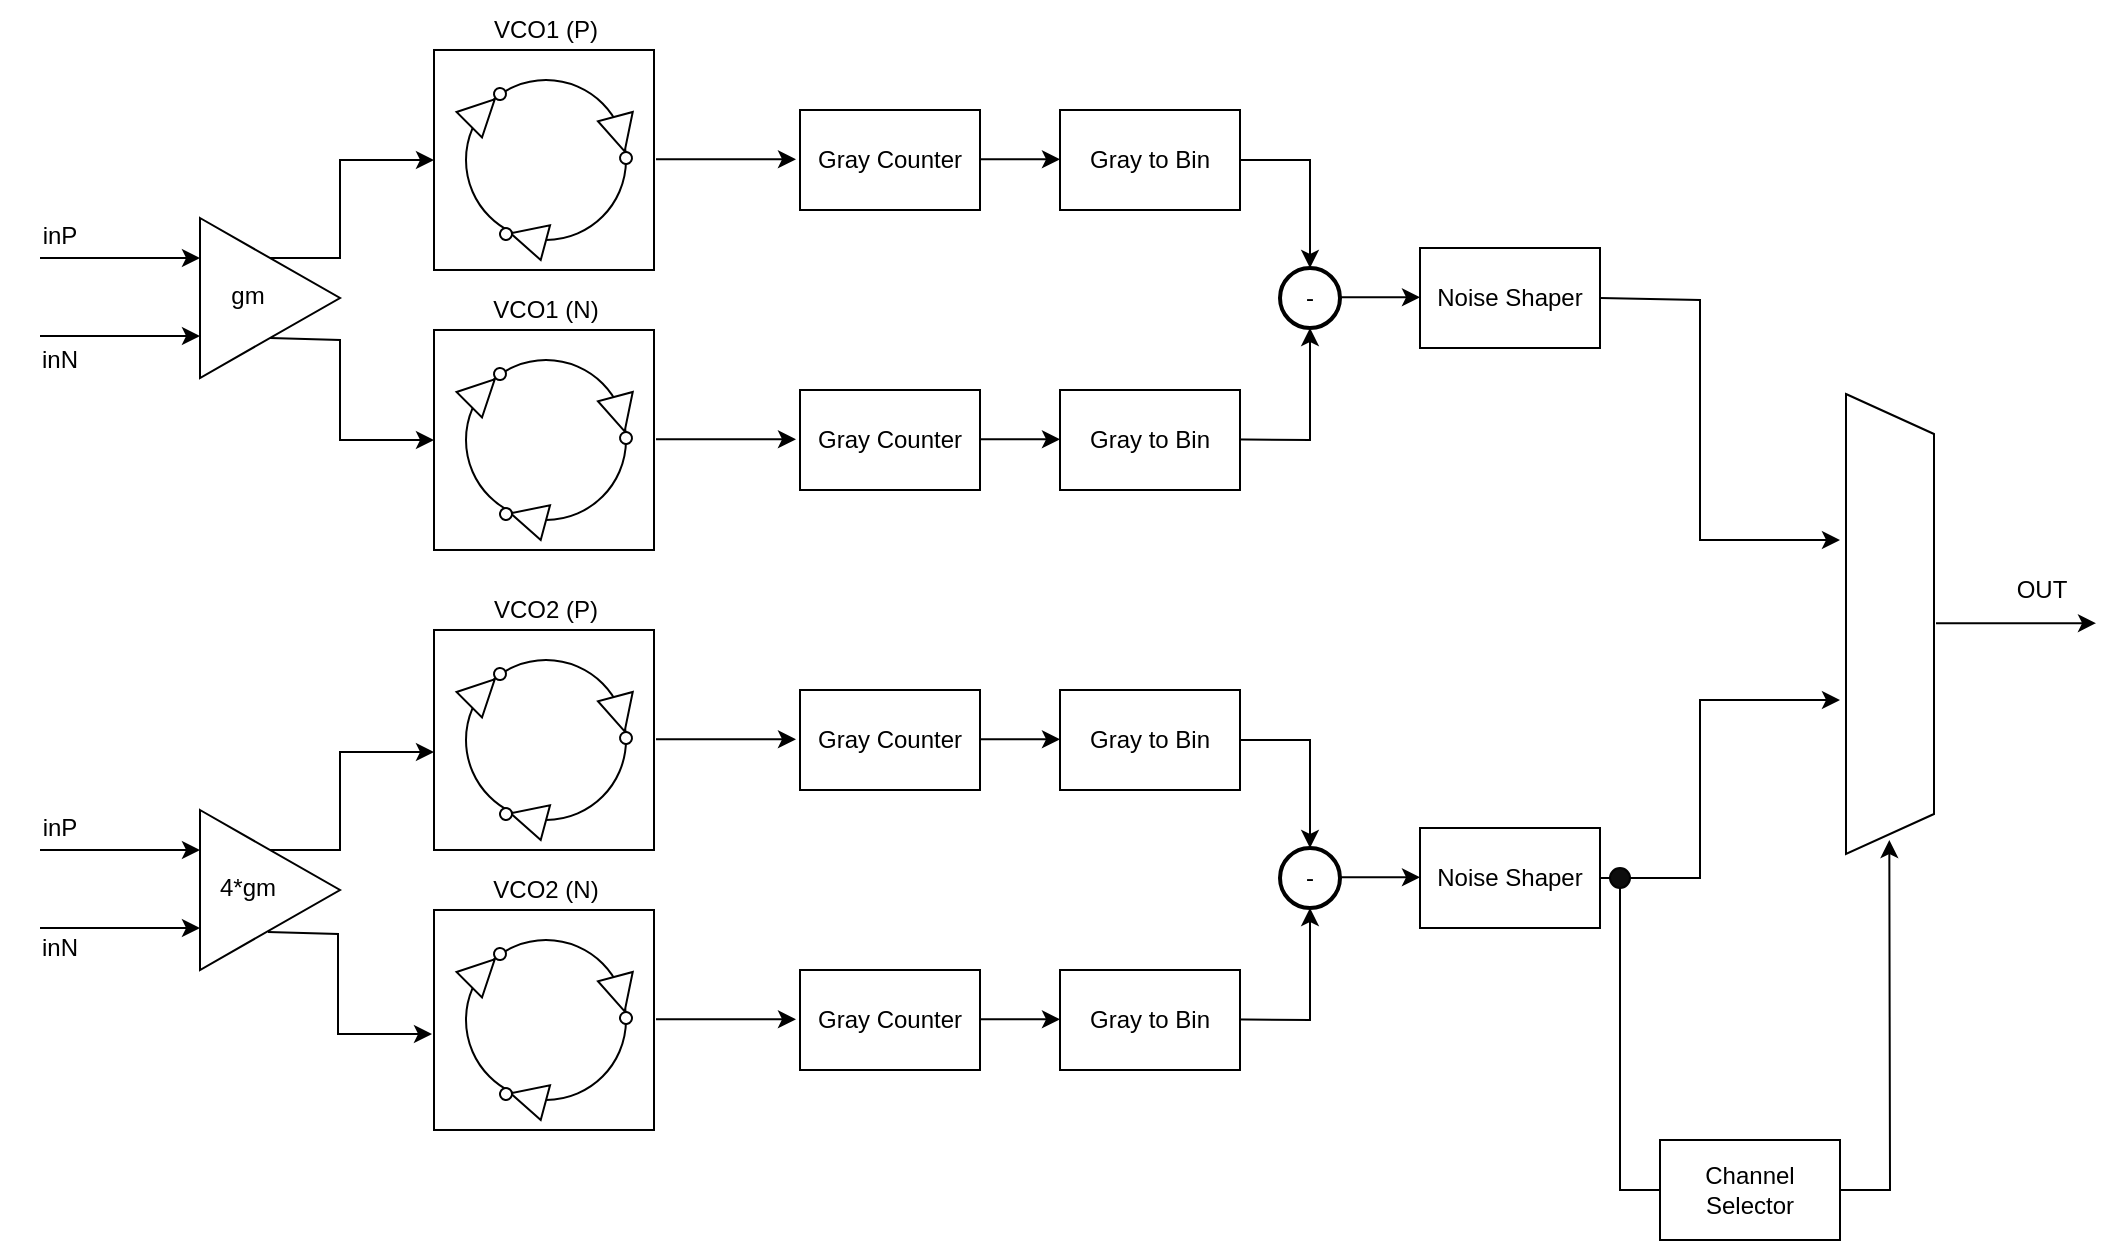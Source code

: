 <mxfile version="24.2.5" type="device">
  <diagram name="Página-1" id="vWzNRjOR9Ks29tTF5a40">
    <mxGraphModel dx="1434" dy="836" grid="1" gridSize="10" guides="1" tooltips="1" connect="1" arrows="1" fold="1" page="1" pageScale="1" pageWidth="827" pageHeight="1169" math="0" shadow="0">
      <root>
        <mxCell id="0" />
        <mxCell id="1" parent="0" />
        <mxCell id="71fPDlAOqVY9vGuEpqN3-27" value="" style="group;rotation=-135;" vertex="1" connectable="0" parent="1">
          <mxGeometry x="414" y="199.996" width="110" height="100.004" as="geometry" />
        </mxCell>
        <mxCell id="71fPDlAOqVY9vGuEpqN3-51" value="" style="rounded=0;whiteSpace=wrap;html=1;" vertex="1" parent="71fPDlAOqVY9vGuEpqN3-27">
          <mxGeometry x="-7" y="-5" width="110" height="110" as="geometry" />
        </mxCell>
        <mxCell id="71fPDlAOqVY9vGuEpqN3-11" value="" style="ellipse;whiteSpace=wrap;html=1;aspect=fixed;rotation=-135;" vertex="1" parent="71fPDlAOqVY9vGuEpqN3-27">
          <mxGeometry x="9" y="10" width="80" height="80" as="geometry" />
        </mxCell>
        <mxCell id="71fPDlAOqVY9vGuEpqN3-14" value="" style="group;rotation=-165;" vertex="1" connectable="0" parent="71fPDlAOqVY9vGuEpqN3-27">
          <mxGeometry x="25" y="79" width="24" height="18" as="geometry" />
        </mxCell>
        <mxCell id="71fPDlAOqVY9vGuEpqN3-12" value="" style="triangle;whiteSpace=wrap;html=1;rotation=-165;" vertex="1" parent="71fPDlAOqVY9vGuEpqN3-14">
          <mxGeometry x="6" y="1" width="18" height="18" as="geometry" />
        </mxCell>
        <mxCell id="71fPDlAOqVY9vGuEpqN3-13" value="" style="ellipse;whiteSpace=wrap;html=1;aspect=fixed;rotation=-165;" vertex="1" parent="71fPDlAOqVY9vGuEpqN3-14">
          <mxGeometry x="1" y="5" width="6" height="6" as="geometry" />
        </mxCell>
        <mxCell id="71fPDlAOqVY9vGuEpqN3-20" value="" style="triangle;whiteSpace=wrap;html=1;rotation=-45;" vertex="1" parent="71fPDlAOqVY9vGuEpqN3-27">
          <mxGeometry x="8" y="17" width="18" height="18" as="geometry" />
        </mxCell>
        <mxCell id="71fPDlAOqVY9vGuEpqN3-21" value="" style="ellipse;whiteSpace=wrap;html=1;aspect=fixed;rotation=-186;" vertex="1" parent="71fPDlAOqVY9vGuEpqN3-27">
          <mxGeometry x="23" y="14" width="6" height="6" as="geometry" />
        </mxCell>
        <mxCell id="71fPDlAOqVY9vGuEpqN3-24" value="" style="group;rotation=-285;" vertex="1" connectable="0" parent="71fPDlAOqVY9vGuEpqN3-27">
          <mxGeometry x="74" y="31" width="24" height="18" as="geometry" />
        </mxCell>
        <mxCell id="71fPDlAOqVY9vGuEpqN3-25" value="" style="triangle;whiteSpace=wrap;html=1;rotation=-285;" vertex="1" parent="71fPDlAOqVY9vGuEpqN3-24">
          <mxGeometry x="3" y="-3" width="18" height="18" as="geometry" />
        </mxCell>
        <mxCell id="71fPDlAOqVY9vGuEpqN3-26" value="" style="ellipse;whiteSpace=wrap;html=1;aspect=fixed;rotation=-285;" vertex="1" parent="71fPDlAOqVY9vGuEpqN3-24">
          <mxGeometry x="12" y="15" width="6" height="6" as="geometry" />
        </mxCell>
        <mxCell id="71fPDlAOqVY9vGuEpqN3-38" value="VCO1 (P)" style="text;html=1;align=center;verticalAlign=middle;whiteSpace=wrap;rounded=0;" vertex="1" parent="71fPDlAOqVY9vGuEpqN3-27">
          <mxGeometry x="19" y="-29.996" width="60" height="30" as="geometry" />
        </mxCell>
        <mxCell id="71fPDlAOqVY9vGuEpqN3-40" value="" style="endArrow=classic;html=1;rounded=0;" edge="1" parent="1">
          <mxGeometry width="50" height="50" relative="1" as="geometry">
            <mxPoint x="518" y="249.65" as="sourcePoint" />
            <mxPoint x="588" y="249.65" as="targetPoint" />
          </mxGeometry>
        </mxCell>
        <mxCell id="71fPDlAOqVY9vGuEpqN3-42" value="Gray Counter" style="rounded=0;whiteSpace=wrap;html=1;" vertex="1" parent="1">
          <mxGeometry x="590" y="225" width="90" height="50" as="geometry" />
        </mxCell>
        <mxCell id="71fPDlAOqVY9vGuEpqN3-45" value="" style="endArrow=classic;html=1;rounded=0;exitX=1;exitY=0.5;exitDx=0;exitDy=0;" edge="1" parent="1">
          <mxGeometry width="50" height="50" relative="1" as="geometry">
            <mxPoint x="680.0" y="249.66" as="sourcePoint" />
            <mxPoint x="720" y="249.66" as="targetPoint" />
          </mxGeometry>
        </mxCell>
        <mxCell id="71fPDlAOqVY9vGuEpqN3-46" value="" style="endArrow=classic;html=1;rounded=0;exitX=1;exitY=0.5;exitDx=0;exitDy=0;entryX=0.5;entryY=1;entryDx=0;entryDy=0;entryPerimeter=0;" edge="1" parent="1" target="71fPDlAOqVY9vGuEpqN3-49">
          <mxGeometry width="50" height="50" relative="1" as="geometry">
            <mxPoint x="800" y="389.65" as="sourcePoint" />
            <mxPoint x="840" y="389.65" as="targetPoint" />
            <Array as="points">
              <mxPoint x="845" y="390" />
            </Array>
          </mxGeometry>
        </mxCell>
        <mxCell id="71fPDlAOqVY9vGuEpqN3-47" value="Gray to Bin" style="rounded=0;whiteSpace=wrap;html=1;" vertex="1" parent="1">
          <mxGeometry x="720" y="225" width="90" height="50" as="geometry" />
        </mxCell>
        <mxCell id="71fPDlAOqVY9vGuEpqN3-48" value="Noise Shaper" style="rounded=0;whiteSpace=wrap;html=1;" vertex="1" parent="1">
          <mxGeometry x="900" y="294" width="90" height="50" as="geometry" />
        </mxCell>
        <mxCell id="71fPDlAOqVY9vGuEpqN3-49" value="-" style="strokeWidth=2;html=1;shape=mxgraph.flowchart.start_2;whiteSpace=wrap;" vertex="1" parent="1">
          <mxGeometry x="830" y="304" width="30" height="30" as="geometry" />
        </mxCell>
        <mxCell id="71fPDlAOqVY9vGuEpqN3-54" value="" style="group;rotation=-135;" vertex="1" connectable="0" parent="1">
          <mxGeometry x="414" y="339.996" width="110" height="100.004" as="geometry" />
        </mxCell>
        <mxCell id="71fPDlAOqVY9vGuEpqN3-55" value="" style="rounded=0;whiteSpace=wrap;html=1;" vertex="1" parent="71fPDlAOqVY9vGuEpqN3-54">
          <mxGeometry x="-7" y="-5" width="110" height="110" as="geometry" />
        </mxCell>
        <mxCell id="71fPDlAOqVY9vGuEpqN3-56" value="" style="ellipse;whiteSpace=wrap;html=1;aspect=fixed;rotation=-135;" vertex="1" parent="71fPDlAOqVY9vGuEpqN3-54">
          <mxGeometry x="9" y="10" width="80" height="80" as="geometry" />
        </mxCell>
        <mxCell id="71fPDlAOqVY9vGuEpqN3-57" value="" style="group;rotation=-165;" vertex="1" connectable="0" parent="71fPDlAOqVY9vGuEpqN3-54">
          <mxGeometry x="25" y="79" width="24" height="18" as="geometry" />
        </mxCell>
        <mxCell id="71fPDlAOqVY9vGuEpqN3-58" value="" style="triangle;whiteSpace=wrap;html=1;rotation=-165;" vertex="1" parent="71fPDlAOqVY9vGuEpqN3-57">
          <mxGeometry x="6" y="1" width="18" height="18" as="geometry" />
        </mxCell>
        <mxCell id="71fPDlAOqVY9vGuEpqN3-59" value="" style="ellipse;whiteSpace=wrap;html=1;aspect=fixed;rotation=-165;" vertex="1" parent="71fPDlAOqVY9vGuEpqN3-57">
          <mxGeometry x="1" y="5" width="6" height="6" as="geometry" />
        </mxCell>
        <mxCell id="71fPDlAOqVY9vGuEpqN3-60" value="" style="triangle;whiteSpace=wrap;html=1;rotation=-45;" vertex="1" parent="71fPDlAOqVY9vGuEpqN3-54">
          <mxGeometry x="8" y="17" width="18" height="18" as="geometry" />
        </mxCell>
        <mxCell id="71fPDlAOqVY9vGuEpqN3-61" value="" style="ellipse;whiteSpace=wrap;html=1;aspect=fixed;rotation=-186;" vertex="1" parent="71fPDlAOqVY9vGuEpqN3-54">
          <mxGeometry x="23" y="14" width="6" height="6" as="geometry" />
        </mxCell>
        <mxCell id="71fPDlAOqVY9vGuEpqN3-62" value="" style="group;rotation=-285;" vertex="1" connectable="0" parent="71fPDlAOqVY9vGuEpqN3-54">
          <mxGeometry x="74" y="31" width="24" height="18" as="geometry" />
        </mxCell>
        <mxCell id="71fPDlAOqVY9vGuEpqN3-63" value="" style="triangle;whiteSpace=wrap;html=1;rotation=-285;" vertex="1" parent="71fPDlAOqVY9vGuEpqN3-62">
          <mxGeometry x="3" y="-3" width="18" height="18" as="geometry" />
        </mxCell>
        <mxCell id="71fPDlAOqVY9vGuEpqN3-64" value="" style="ellipse;whiteSpace=wrap;html=1;aspect=fixed;rotation=-285;" vertex="1" parent="71fPDlAOqVY9vGuEpqN3-62">
          <mxGeometry x="12" y="15" width="6" height="6" as="geometry" />
        </mxCell>
        <mxCell id="71fPDlAOqVY9vGuEpqN3-65" value="VCO1 (N)" style="text;html=1;align=center;verticalAlign=middle;whiteSpace=wrap;rounded=0;" vertex="1" parent="71fPDlAOqVY9vGuEpqN3-54">
          <mxGeometry x="19" y="-29.996" width="60" height="30" as="geometry" />
        </mxCell>
        <mxCell id="71fPDlAOqVY9vGuEpqN3-66" value="" style="endArrow=classic;html=1;rounded=0;" edge="1" parent="1">
          <mxGeometry width="50" height="50" relative="1" as="geometry">
            <mxPoint x="518" y="389.65" as="sourcePoint" />
            <mxPoint x="588" y="389.65" as="targetPoint" />
          </mxGeometry>
        </mxCell>
        <mxCell id="71fPDlAOqVY9vGuEpqN3-67" value="Gray Counter" style="rounded=0;whiteSpace=wrap;html=1;" vertex="1" parent="1">
          <mxGeometry x="590" y="365" width="90" height="50" as="geometry" />
        </mxCell>
        <mxCell id="71fPDlAOqVY9vGuEpqN3-68" value="" style="endArrow=classic;html=1;rounded=0;exitX=1;exitY=0.5;exitDx=0;exitDy=0;" edge="1" parent="1">
          <mxGeometry width="50" height="50" relative="1" as="geometry">
            <mxPoint x="680.0" y="389.66" as="sourcePoint" />
            <mxPoint x="720" y="389.66" as="targetPoint" />
          </mxGeometry>
        </mxCell>
        <mxCell id="71fPDlAOqVY9vGuEpqN3-69" value="Gray to Bin" style="rounded=0;whiteSpace=wrap;html=1;" vertex="1" parent="1">
          <mxGeometry x="720" y="365" width="90" height="50" as="geometry" />
        </mxCell>
        <mxCell id="71fPDlAOqVY9vGuEpqN3-70" value="" style="endArrow=classic;html=1;rounded=0;exitX=1;exitY=0.5;exitDx=0;exitDy=0;entryX=0.5;entryY=0;entryDx=0;entryDy=0;entryPerimeter=0;" edge="1" parent="1" source="71fPDlAOqVY9vGuEpqN3-47" target="71fPDlAOqVY9vGuEpqN3-49">
          <mxGeometry width="50" height="50" relative="1" as="geometry">
            <mxPoint x="730" y="300" as="sourcePoint" />
            <mxPoint x="780" y="250" as="targetPoint" />
            <Array as="points">
              <mxPoint x="845" y="250" />
            </Array>
          </mxGeometry>
        </mxCell>
        <mxCell id="71fPDlAOqVY9vGuEpqN3-71" value="" style="endArrow=classic;html=1;rounded=0;exitX=1;exitY=0.5;exitDx=0;exitDy=0;" edge="1" parent="1">
          <mxGeometry width="50" height="50" relative="1" as="geometry">
            <mxPoint x="860.0" y="318.66" as="sourcePoint" />
            <mxPoint x="900" y="318.66" as="targetPoint" />
          </mxGeometry>
        </mxCell>
        <mxCell id="71fPDlAOqVY9vGuEpqN3-72" value="" style="shape=trapezoid;perimeter=trapezoidPerimeter;whiteSpace=wrap;html=1;fixedSize=1;rotation=90;" vertex="1" parent="1">
          <mxGeometry x="1020" y="460" width="230" height="44" as="geometry" />
        </mxCell>
        <mxCell id="71fPDlAOqVY9vGuEpqN3-73" value="" style="endArrow=classic;html=1;rounded=0;exitX=1;exitY=0.5;exitDx=0;exitDy=0;" edge="1" parent="1" source="71fPDlAOqVY9vGuEpqN3-116">
          <mxGeometry width="50" height="50" relative="1" as="geometry">
            <mxPoint x="1134.66" y="650" as="sourcePoint" />
            <mxPoint x="1134.66" y="590" as="targetPoint" />
            <Array as="points">
              <mxPoint x="1135" y="765" />
            </Array>
          </mxGeometry>
        </mxCell>
        <mxCell id="71fPDlAOqVY9vGuEpqN3-74" value="" style="group;rotation=-135;" vertex="1" connectable="0" parent="1">
          <mxGeometry x="414" y="489.996" width="110" height="100.004" as="geometry" />
        </mxCell>
        <mxCell id="71fPDlAOqVY9vGuEpqN3-75" value="" style="rounded=0;whiteSpace=wrap;html=1;" vertex="1" parent="71fPDlAOqVY9vGuEpqN3-74">
          <mxGeometry x="-7" y="-5" width="110" height="110" as="geometry" />
        </mxCell>
        <mxCell id="71fPDlAOqVY9vGuEpqN3-76" value="" style="ellipse;whiteSpace=wrap;html=1;aspect=fixed;rotation=-135;" vertex="1" parent="71fPDlAOqVY9vGuEpqN3-74">
          <mxGeometry x="9" y="10" width="80" height="80" as="geometry" />
        </mxCell>
        <mxCell id="71fPDlAOqVY9vGuEpqN3-77" value="" style="group;rotation=-165;" vertex="1" connectable="0" parent="71fPDlAOqVY9vGuEpqN3-74">
          <mxGeometry x="25" y="79" width="24" height="18" as="geometry" />
        </mxCell>
        <mxCell id="71fPDlAOqVY9vGuEpqN3-78" value="" style="triangle;whiteSpace=wrap;html=1;rotation=-165;" vertex="1" parent="71fPDlAOqVY9vGuEpqN3-77">
          <mxGeometry x="6" y="1" width="18" height="18" as="geometry" />
        </mxCell>
        <mxCell id="71fPDlAOqVY9vGuEpqN3-79" value="" style="ellipse;whiteSpace=wrap;html=1;aspect=fixed;rotation=-165;" vertex="1" parent="71fPDlAOqVY9vGuEpqN3-77">
          <mxGeometry x="1" y="5" width="6" height="6" as="geometry" />
        </mxCell>
        <mxCell id="71fPDlAOqVY9vGuEpqN3-80" value="" style="triangle;whiteSpace=wrap;html=1;rotation=-45;" vertex="1" parent="71fPDlAOqVY9vGuEpqN3-74">
          <mxGeometry x="8" y="17" width="18" height="18" as="geometry" />
        </mxCell>
        <mxCell id="71fPDlAOqVY9vGuEpqN3-81" value="" style="ellipse;whiteSpace=wrap;html=1;aspect=fixed;rotation=-186;" vertex="1" parent="71fPDlAOqVY9vGuEpqN3-74">
          <mxGeometry x="23" y="14" width="6" height="6" as="geometry" />
        </mxCell>
        <mxCell id="71fPDlAOqVY9vGuEpqN3-82" value="" style="group;rotation=-285;" vertex="1" connectable="0" parent="71fPDlAOqVY9vGuEpqN3-74">
          <mxGeometry x="74" y="31" width="24" height="18" as="geometry" />
        </mxCell>
        <mxCell id="71fPDlAOqVY9vGuEpqN3-83" value="" style="triangle;whiteSpace=wrap;html=1;rotation=-285;" vertex="1" parent="71fPDlAOqVY9vGuEpqN3-82">
          <mxGeometry x="3" y="-3" width="18" height="18" as="geometry" />
        </mxCell>
        <mxCell id="71fPDlAOqVY9vGuEpqN3-84" value="" style="ellipse;whiteSpace=wrap;html=1;aspect=fixed;rotation=-285;" vertex="1" parent="71fPDlAOqVY9vGuEpqN3-82">
          <mxGeometry x="12" y="15" width="6" height="6" as="geometry" />
        </mxCell>
        <mxCell id="71fPDlAOqVY9vGuEpqN3-85" value="VCO2 (P)" style="text;html=1;align=center;verticalAlign=middle;whiteSpace=wrap;rounded=0;" vertex="1" parent="71fPDlAOqVY9vGuEpqN3-74">
          <mxGeometry x="19" y="-29.996" width="60" height="30" as="geometry" />
        </mxCell>
        <mxCell id="71fPDlAOqVY9vGuEpqN3-86" value="" style="endArrow=classic;html=1;rounded=0;" edge="1" parent="1">
          <mxGeometry width="50" height="50" relative="1" as="geometry">
            <mxPoint x="518" y="539.65" as="sourcePoint" />
            <mxPoint x="588" y="539.65" as="targetPoint" />
          </mxGeometry>
        </mxCell>
        <mxCell id="71fPDlAOqVY9vGuEpqN3-87" value="Gray Counter" style="rounded=0;whiteSpace=wrap;html=1;" vertex="1" parent="1">
          <mxGeometry x="590" y="515" width="90" height="50" as="geometry" />
        </mxCell>
        <mxCell id="71fPDlAOqVY9vGuEpqN3-88" value="" style="endArrow=classic;html=1;rounded=0;exitX=1;exitY=0.5;exitDx=0;exitDy=0;" edge="1" parent="1">
          <mxGeometry width="50" height="50" relative="1" as="geometry">
            <mxPoint x="680.0" y="539.66" as="sourcePoint" />
            <mxPoint x="720" y="539.66" as="targetPoint" />
          </mxGeometry>
        </mxCell>
        <mxCell id="71fPDlAOqVY9vGuEpqN3-89" value="" style="endArrow=classic;html=1;rounded=0;exitX=1;exitY=0.5;exitDx=0;exitDy=0;entryX=0.5;entryY=1;entryDx=0;entryDy=0;entryPerimeter=0;" edge="1" parent="1" target="71fPDlAOqVY9vGuEpqN3-92">
          <mxGeometry width="50" height="50" relative="1" as="geometry">
            <mxPoint x="800" y="679.65" as="sourcePoint" />
            <mxPoint x="840" y="679.65" as="targetPoint" />
            <Array as="points">
              <mxPoint x="845" y="680" />
            </Array>
          </mxGeometry>
        </mxCell>
        <mxCell id="71fPDlAOqVY9vGuEpqN3-90" value="Gray to Bin" style="rounded=0;whiteSpace=wrap;html=1;" vertex="1" parent="1">
          <mxGeometry x="720" y="515" width="90" height="50" as="geometry" />
        </mxCell>
        <mxCell id="71fPDlAOqVY9vGuEpqN3-91" value="Noise Shaper" style="rounded=0;whiteSpace=wrap;html=1;" vertex="1" parent="1">
          <mxGeometry x="900" y="584" width="90" height="50" as="geometry" />
        </mxCell>
        <mxCell id="71fPDlAOqVY9vGuEpqN3-92" value="-" style="strokeWidth=2;html=1;shape=mxgraph.flowchart.start_2;whiteSpace=wrap;" vertex="1" parent="1">
          <mxGeometry x="830" y="594" width="30" height="30" as="geometry" />
        </mxCell>
        <mxCell id="71fPDlAOqVY9vGuEpqN3-93" value="" style="group;rotation=-135;" vertex="1" connectable="0" parent="1">
          <mxGeometry x="414" y="629.996" width="110" height="100.004" as="geometry" />
        </mxCell>
        <mxCell id="71fPDlAOqVY9vGuEpqN3-94" value="" style="rounded=0;whiteSpace=wrap;html=1;" vertex="1" parent="71fPDlAOqVY9vGuEpqN3-93">
          <mxGeometry x="-7" y="-5" width="110" height="110" as="geometry" />
        </mxCell>
        <mxCell id="71fPDlAOqVY9vGuEpqN3-95" value="" style="ellipse;whiteSpace=wrap;html=1;aspect=fixed;rotation=-135;" vertex="1" parent="71fPDlAOqVY9vGuEpqN3-93">
          <mxGeometry x="9" y="10" width="80" height="80" as="geometry" />
        </mxCell>
        <mxCell id="71fPDlAOqVY9vGuEpqN3-96" value="" style="group;rotation=-165;" vertex="1" connectable="0" parent="71fPDlAOqVY9vGuEpqN3-93">
          <mxGeometry x="25" y="79" width="24" height="18" as="geometry" />
        </mxCell>
        <mxCell id="71fPDlAOqVY9vGuEpqN3-97" value="" style="triangle;whiteSpace=wrap;html=1;rotation=-165;" vertex="1" parent="71fPDlAOqVY9vGuEpqN3-96">
          <mxGeometry x="6" y="1" width="18" height="18" as="geometry" />
        </mxCell>
        <mxCell id="71fPDlAOqVY9vGuEpqN3-98" value="" style="ellipse;whiteSpace=wrap;html=1;aspect=fixed;rotation=-165;" vertex="1" parent="71fPDlAOqVY9vGuEpqN3-96">
          <mxGeometry x="1" y="5" width="6" height="6" as="geometry" />
        </mxCell>
        <mxCell id="71fPDlAOqVY9vGuEpqN3-99" value="" style="triangle;whiteSpace=wrap;html=1;rotation=-45;" vertex="1" parent="71fPDlAOqVY9vGuEpqN3-93">
          <mxGeometry x="8" y="17" width="18" height="18" as="geometry" />
        </mxCell>
        <mxCell id="71fPDlAOqVY9vGuEpqN3-100" value="" style="ellipse;whiteSpace=wrap;html=1;aspect=fixed;rotation=-186;" vertex="1" parent="71fPDlAOqVY9vGuEpqN3-93">
          <mxGeometry x="23" y="14" width="6" height="6" as="geometry" />
        </mxCell>
        <mxCell id="71fPDlAOqVY9vGuEpqN3-101" value="" style="group;rotation=-285;" vertex="1" connectable="0" parent="71fPDlAOqVY9vGuEpqN3-93">
          <mxGeometry x="74" y="31" width="24" height="18" as="geometry" />
        </mxCell>
        <mxCell id="71fPDlAOqVY9vGuEpqN3-102" value="" style="triangle;whiteSpace=wrap;html=1;rotation=-285;" vertex="1" parent="71fPDlAOqVY9vGuEpqN3-101">
          <mxGeometry x="3" y="-3" width="18" height="18" as="geometry" />
        </mxCell>
        <mxCell id="71fPDlAOqVY9vGuEpqN3-103" value="" style="ellipse;whiteSpace=wrap;html=1;aspect=fixed;rotation=-285;" vertex="1" parent="71fPDlAOqVY9vGuEpqN3-101">
          <mxGeometry x="12" y="15" width="6" height="6" as="geometry" />
        </mxCell>
        <mxCell id="71fPDlAOqVY9vGuEpqN3-104" value="VCO2 (N)" style="text;html=1;align=center;verticalAlign=middle;whiteSpace=wrap;rounded=0;" vertex="1" parent="71fPDlAOqVY9vGuEpqN3-93">
          <mxGeometry x="19" y="-29.996" width="60" height="30" as="geometry" />
        </mxCell>
        <mxCell id="71fPDlAOqVY9vGuEpqN3-105" value="" style="endArrow=classic;html=1;rounded=0;" edge="1" parent="1">
          <mxGeometry width="50" height="50" relative="1" as="geometry">
            <mxPoint x="518" y="679.65" as="sourcePoint" />
            <mxPoint x="588" y="679.65" as="targetPoint" />
          </mxGeometry>
        </mxCell>
        <mxCell id="71fPDlAOqVY9vGuEpqN3-106" value="Gray Counter" style="rounded=0;whiteSpace=wrap;html=1;" vertex="1" parent="1">
          <mxGeometry x="590" y="655" width="90" height="50" as="geometry" />
        </mxCell>
        <mxCell id="71fPDlAOqVY9vGuEpqN3-107" value="" style="endArrow=classic;html=1;rounded=0;exitX=1;exitY=0.5;exitDx=0;exitDy=0;" edge="1" parent="1">
          <mxGeometry width="50" height="50" relative="1" as="geometry">
            <mxPoint x="680.0" y="679.66" as="sourcePoint" />
            <mxPoint x="720" y="679.66" as="targetPoint" />
          </mxGeometry>
        </mxCell>
        <mxCell id="71fPDlAOqVY9vGuEpqN3-108" value="Gray to Bin" style="rounded=0;whiteSpace=wrap;html=1;" vertex="1" parent="1">
          <mxGeometry x="720" y="655" width="90" height="50" as="geometry" />
        </mxCell>
        <mxCell id="71fPDlAOqVY9vGuEpqN3-109" value="" style="endArrow=classic;html=1;rounded=0;exitX=1;exitY=0.5;exitDx=0;exitDy=0;entryX=0.5;entryY=0;entryDx=0;entryDy=0;entryPerimeter=0;" edge="1" parent="1" source="71fPDlAOqVY9vGuEpqN3-90" target="71fPDlAOqVY9vGuEpqN3-92">
          <mxGeometry width="50" height="50" relative="1" as="geometry">
            <mxPoint x="730" y="590" as="sourcePoint" />
            <mxPoint x="780" y="540" as="targetPoint" />
            <Array as="points">
              <mxPoint x="845" y="540" />
            </Array>
          </mxGeometry>
        </mxCell>
        <mxCell id="71fPDlAOqVY9vGuEpqN3-110" value="" style="endArrow=classic;html=1;rounded=0;exitX=1;exitY=0.5;exitDx=0;exitDy=0;" edge="1" parent="1">
          <mxGeometry width="50" height="50" relative="1" as="geometry">
            <mxPoint x="860.0" y="608.66" as="sourcePoint" />
            <mxPoint x="900" y="608.66" as="targetPoint" />
          </mxGeometry>
        </mxCell>
        <mxCell id="71fPDlAOqVY9vGuEpqN3-111" value="" style="endArrow=classic;html=1;rounded=0;exitX=1;exitY=0.5;exitDx=0;exitDy=0;" edge="1" parent="1" source="71fPDlAOqVY9vGuEpqN3-48">
          <mxGeometry width="50" height="50" relative="1" as="geometry">
            <mxPoint x="910" y="480" as="sourcePoint" />
            <mxPoint x="1110" y="440" as="targetPoint" />
            <Array as="points">
              <mxPoint x="1040" y="320" />
              <mxPoint x="1040" y="440" />
            </Array>
          </mxGeometry>
        </mxCell>
        <mxCell id="71fPDlAOqVY9vGuEpqN3-112" value="" style="endArrow=classic;html=1;rounded=0;exitX=1;exitY=0.5;exitDx=0;exitDy=0;" edge="1" parent="1" source="71fPDlAOqVY9vGuEpqN3-91">
          <mxGeometry width="50" height="50" relative="1" as="geometry">
            <mxPoint x="1040" y="610" as="sourcePoint" />
            <mxPoint x="1110" y="520" as="targetPoint" />
            <Array as="points">
              <mxPoint x="1040" y="609" />
              <mxPoint x="1040" y="520" />
            </Array>
          </mxGeometry>
        </mxCell>
        <mxCell id="71fPDlAOqVY9vGuEpqN3-113" value="" style="endArrow=classic;html=1;rounded=0;" edge="1" parent="1">
          <mxGeometry width="50" height="50" relative="1" as="geometry">
            <mxPoint x="1158" y="481.58" as="sourcePoint" />
            <mxPoint x="1238" y="481.58" as="targetPoint" />
          </mxGeometry>
        </mxCell>
        <mxCell id="71fPDlAOqVY9vGuEpqN3-116" value="Channel Selector" style="rounded=0;whiteSpace=wrap;html=1;" vertex="1" parent="1">
          <mxGeometry x="1020" y="740" width="90" height="50" as="geometry" />
        </mxCell>
        <mxCell id="71fPDlAOqVY9vGuEpqN3-117" value="" style="endArrow=none;html=1;rounded=0;entryX=0;entryY=0.5;entryDx=0;entryDy=0;" edge="1" parent="1" target="71fPDlAOqVY9vGuEpqN3-116">
          <mxGeometry width="50" height="50" relative="1" as="geometry">
            <mxPoint x="1000" y="610" as="sourcePoint" />
            <mxPoint x="1050" y="500" as="targetPoint" />
            <Array as="points">
              <mxPoint x="1000" y="765" />
            </Array>
          </mxGeometry>
        </mxCell>
        <mxCell id="71fPDlAOqVY9vGuEpqN3-120" value="" style="ellipse;whiteSpace=wrap;html=1;aspect=fixed;strokeColor=#030303;fillStyle=solid;fillColor=#0D0D0D;" vertex="1" parent="1">
          <mxGeometry x="995" y="604" width="10" height="10" as="geometry" />
        </mxCell>
        <mxCell id="71fPDlAOqVY9vGuEpqN3-121" value="" style="endArrow=classic;html=1;rounded=0;" edge="1" parent="1">
          <mxGeometry width="50" height="50" relative="1" as="geometry">
            <mxPoint x="210" y="299" as="sourcePoint" />
            <mxPoint x="290" y="299" as="targetPoint" />
          </mxGeometry>
        </mxCell>
        <mxCell id="71fPDlAOqVY9vGuEpqN3-122" value="" style="endArrow=classic;html=1;rounded=0;" edge="1" parent="1">
          <mxGeometry width="50" height="50" relative="1" as="geometry">
            <mxPoint x="210" y="338" as="sourcePoint" />
            <mxPoint x="290" y="338" as="targetPoint" />
          </mxGeometry>
        </mxCell>
        <mxCell id="71fPDlAOqVY9vGuEpqN3-124" value="" style="triangle;whiteSpace=wrap;html=1;" vertex="1" parent="1">
          <mxGeometry x="290" y="279" width="70" height="80" as="geometry" />
        </mxCell>
        <mxCell id="71fPDlAOqVY9vGuEpqN3-125" value="gm" style="text;html=1;align=center;verticalAlign=middle;whiteSpace=wrap;rounded=0;" vertex="1" parent="1">
          <mxGeometry x="284" y="303" width="60" height="30" as="geometry" />
        </mxCell>
        <mxCell id="71fPDlAOqVY9vGuEpqN3-132" value="" style="endArrow=classic;html=1;rounded=0;" edge="1" parent="1">
          <mxGeometry width="50" height="50" relative="1" as="geometry">
            <mxPoint x="210" y="595" as="sourcePoint" />
            <mxPoint x="290" y="595" as="targetPoint" />
          </mxGeometry>
        </mxCell>
        <mxCell id="71fPDlAOqVY9vGuEpqN3-133" value="" style="endArrow=classic;html=1;rounded=0;" edge="1" parent="1">
          <mxGeometry width="50" height="50" relative="1" as="geometry">
            <mxPoint x="210" y="634" as="sourcePoint" />
            <mxPoint x="290" y="634" as="targetPoint" />
          </mxGeometry>
        </mxCell>
        <mxCell id="71fPDlAOqVY9vGuEpqN3-134" value="" style="triangle;whiteSpace=wrap;html=1;" vertex="1" parent="1">
          <mxGeometry x="290" y="575" width="70" height="80" as="geometry" />
        </mxCell>
        <mxCell id="71fPDlAOqVY9vGuEpqN3-135" value="4*gm" style="text;html=1;align=center;verticalAlign=middle;whiteSpace=wrap;rounded=0;" vertex="1" parent="1">
          <mxGeometry x="284" y="599" width="60" height="30" as="geometry" />
        </mxCell>
        <mxCell id="71fPDlAOqVY9vGuEpqN3-136" value="" style="endArrow=classic;html=1;rounded=0;exitX=0.5;exitY=0;exitDx=0;exitDy=0;entryX=0;entryY=0.5;entryDx=0;entryDy=0;" edge="1" parent="1" source="71fPDlAOqVY9vGuEpqN3-124" target="71fPDlAOqVY9vGuEpqN3-51">
          <mxGeometry width="50" height="50" relative="1" as="geometry">
            <mxPoint x="550" y="470" as="sourcePoint" />
            <mxPoint x="600" y="420" as="targetPoint" />
            <Array as="points">
              <mxPoint x="360" y="299" />
              <mxPoint x="360" y="250" />
            </Array>
          </mxGeometry>
        </mxCell>
        <mxCell id="71fPDlAOqVY9vGuEpqN3-137" value="" style="endArrow=classic;html=1;rounded=0;exitX=0.5;exitY=1;exitDx=0;exitDy=0;entryX=0;entryY=0.5;entryDx=0;entryDy=0;" edge="1" parent="1" source="71fPDlAOqVY9vGuEpqN3-124" target="71fPDlAOqVY9vGuEpqN3-55">
          <mxGeometry width="50" height="50" relative="1" as="geometry">
            <mxPoint x="550" y="470" as="sourcePoint" />
            <mxPoint x="600" y="420" as="targetPoint" />
            <Array as="points">
              <mxPoint x="360" y="340" />
              <mxPoint x="360" y="390" />
            </Array>
          </mxGeometry>
        </mxCell>
        <mxCell id="71fPDlAOqVY9vGuEpqN3-138" value="" style="endArrow=classic;html=1;rounded=0;exitX=0.5;exitY=0;exitDx=0;exitDy=0;entryX=0;entryY=0.5;entryDx=0;entryDy=0;" edge="1" parent="1">
          <mxGeometry width="50" height="50" relative="1" as="geometry">
            <mxPoint x="325" y="595" as="sourcePoint" />
            <mxPoint x="407" y="546" as="targetPoint" />
            <Array as="points">
              <mxPoint x="360" y="595" />
              <mxPoint x="360" y="546" />
            </Array>
          </mxGeometry>
        </mxCell>
        <mxCell id="71fPDlAOqVY9vGuEpqN3-139" value="" style="endArrow=classic;html=1;rounded=0;exitX=0.5;exitY=1;exitDx=0;exitDy=0;entryX=0;entryY=0.5;entryDx=0;entryDy=0;" edge="1" parent="1">
          <mxGeometry width="50" height="50" relative="1" as="geometry">
            <mxPoint x="324" y="636" as="sourcePoint" />
            <mxPoint x="406" y="687" as="targetPoint" />
            <Array as="points">
              <mxPoint x="359" y="637" />
              <mxPoint x="359" y="687" />
            </Array>
          </mxGeometry>
        </mxCell>
        <mxCell id="71fPDlAOqVY9vGuEpqN3-140" value="inP" style="text;html=1;align=center;verticalAlign=middle;whiteSpace=wrap;rounded=0;" vertex="1" parent="1">
          <mxGeometry x="190" y="273" width="60" height="30" as="geometry" />
        </mxCell>
        <mxCell id="71fPDlAOqVY9vGuEpqN3-141" value="inN" style="text;html=1;align=center;verticalAlign=middle;whiteSpace=wrap;rounded=0;" vertex="1" parent="1">
          <mxGeometry x="190" y="335" width="60" height="30" as="geometry" />
        </mxCell>
        <mxCell id="71fPDlAOqVY9vGuEpqN3-142" value="inP" style="text;html=1;align=center;verticalAlign=middle;whiteSpace=wrap;rounded=0;" vertex="1" parent="1">
          <mxGeometry x="190" y="569" width="60" height="30" as="geometry" />
        </mxCell>
        <mxCell id="71fPDlAOqVY9vGuEpqN3-143" value="inN" style="text;html=1;align=center;verticalAlign=middle;whiteSpace=wrap;rounded=0;" vertex="1" parent="1">
          <mxGeometry x="190" y="629" width="60" height="30" as="geometry" />
        </mxCell>
        <mxCell id="71fPDlAOqVY9vGuEpqN3-144" value="OUT" style="text;html=1;align=center;verticalAlign=middle;whiteSpace=wrap;rounded=0;" vertex="1" parent="1">
          <mxGeometry x="1181" y="450" width="60" height="30" as="geometry" />
        </mxCell>
      </root>
    </mxGraphModel>
  </diagram>
</mxfile>
